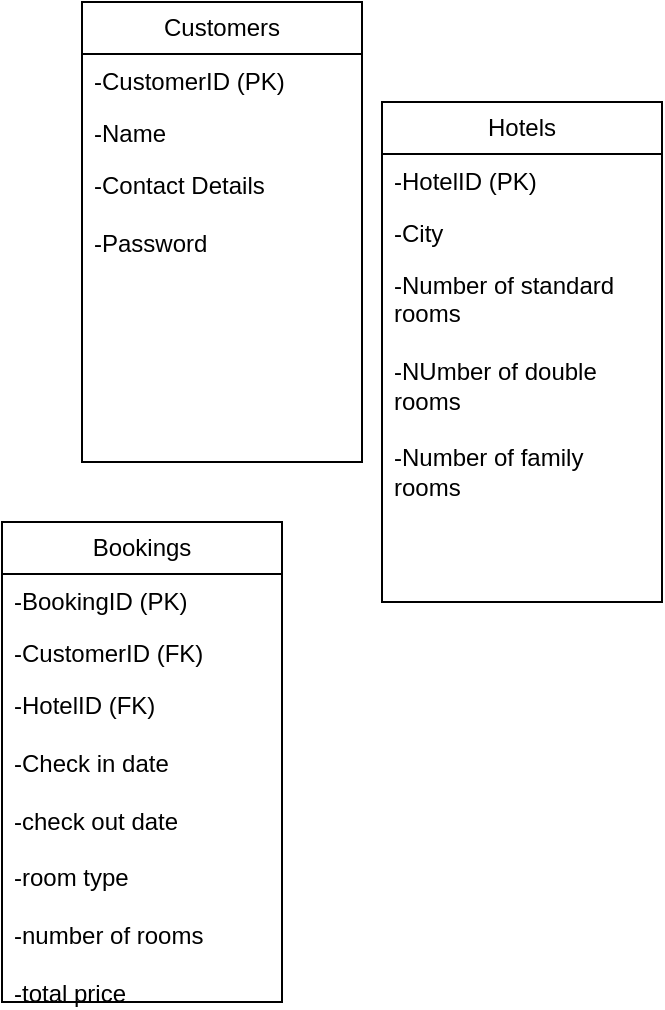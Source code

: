 <mxfile version="24.3.1" type="google">
  <diagram name="Page-1" id="Rqz2K6u-xMOWvPx0Qzg4">
    <mxGraphModel dx="968" dy="410" grid="1" gridSize="10" guides="1" tooltips="1" connect="1" arrows="1" fold="1" page="1" pageScale="1" pageWidth="827" pageHeight="1169" math="0" shadow="0">
      <root>
        <mxCell id="0" />
        <mxCell id="1" parent="0" />
        <mxCell id="q5RekmW284GnCnb9Ayb5-1" value="Customers" style="swimlane;fontStyle=0;childLayout=stackLayout;horizontal=1;startSize=26;fillColor=none;horizontalStack=0;resizeParent=1;resizeParentMax=0;resizeLast=0;collapsible=1;marginBottom=0;whiteSpace=wrap;html=1;" vertex="1" parent="1">
          <mxGeometry x="70" y="50" width="140" height="230" as="geometry" />
        </mxCell>
        <mxCell id="q5RekmW284GnCnb9Ayb5-2" value="-CustomerID (PK)&lt;div&gt;&lt;br&gt;&lt;/div&gt;" style="text;strokeColor=none;fillColor=none;align=left;verticalAlign=top;spacingLeft=4;spacingRight=4;overflow=hidden;rotatable=0;points=[[0,0.5],[1,0.5]];portConstraint=eastwest;whiteSpace=wrap;html=1;" vertex="1" parent="q5RekmW284GnCnb9Ayb5-1">
          <mxGeometry y="26" width="140" height="26" as="geometry" />
        </mxCell>
        <mxCell id="q5RekmW284GnCnb9Ayb5-3" value="-Name&lt;div&gt;&lt;br&gt;&lt;/div&gt;&lt;div&gt;&lt;br&gt;&lt;/div&gt;" style="text;strokeColor=none;fillColor=none;align=left;verticalAlign=top;spacingLeft=4;spacingRight=4;overflow=hidden;rotatable=0;points=[[0,0.5],[1,0.5]];portConstraint=eastwest;whiteSpace=wrap;html=1;" vertex="1" parent="q5RekmW284GnCnb9Ayb5-1">
          <mxGeometry y="52" width="140" height="26" as="geometry" />
        </mxCell>
        <mxCell id="q5RekmW284GnCnb9Ayb5-4" value="-Contact Details&lt;div&gt;&lt;br&gt;&lt;/div&gt;&lt;div&gt;-Password&lt;br&gt;&lt;div&gt;&lt;br&gt;&lt;/div&gt;&lt;div&gt;&lt;br&gt;&lt;/div&gt;&lt;/div&gt;" style="text;strokeColor=none;fillColor=none;align=left;verticalAlign=top;spacingLeft=4;spacingRight=4;overflow=hidden;rotatable=0;points=[[0,0.5],[1,0.5]];portConstraint=eastwest;whiteSpace=wrap;html=1;" vertex="1" parent="q5RekmW284GnCnb9Ayb5-1">
          <mxGeometry y="78" width="140" height="152" as="geometry" />
        </mxCell>
        <mxCell id="q5RekmW284GnCnb9Ayb5-5" value="Hotels" style="swimlane;fontStyle=0;childLayout=stackLayout;horizontal=1;startSize=26;fillColor=none;horizontalStack=0;resizeParent=1;resizeParentMax=0;resizeLast=0;collapsible=1;marginBottom=0;whiteSpace=wrap;html=1;" vertex="1" parent="1">
          <mxGeometry x="220" y="100" width="140" height="250" as="geometry" />
        </mxCell>
        <mxCell id="q5RekmW284GnCnb9Ayb5-6" value="-HotelID (PK)&lt;div&gt;&lt;br&gt;&lt;/div&gt;" style="text;strokeColor=none;fillColor=none;align=left;verticalAlign=top;spacingLeft=4;spacingRight=4;overflow=hidden;rotatable=0;points=[[0,0.5],[1,0.5]];portConstraint=eastwest;whiteSpace=wrap;html=1;" vertex="1" parent="q5RekmW284GnCnb9Ayb5-5">
          <mxGeometry y="26" width="140" height="26" as="geometry" />
        </mxCell>
        <mxCell id="q5RekmW284GnCnb9Ayb5-7" value="-City" style="text;strokeColor=none;fillColor=none;align=left;verticalAlign=top;spacingLeft=4;spacingRight=4;overflow=hidden;rotatable=0;points=[[0,0.5],[1,0.5]];portConstraint=eastwest;whiteSpace=wrap;html=1;" vertex="1" parent="q5RekmW284GnCnb9Ayb5-5">
          <mxGeometry y="52" width="140" height="26" as="geometry" />
        </mxCell>
        <mxCell id="q5RekmW284GnCnb9Ayb5-8" value="-Number of standard rooms&lt;div&gt;&lt;br&gt;&lt;/div&gt;&lt;div&gt;-NUmber of double rooms&lt;/div&gt;&lt;div&gt;&lt;br&gt;&lt;/div&gt;&lt;div&gt;-Number of family rooms&lt;br&gt;&lt;div&gt;&lt;br&gt;&lt;/div&gt;&lt;/div&gt;" style="text;strokeColor=none;fillColor=none;align=left;verticalAlign=top;spacingLeft=4;spacingRight=4;overflow=hidden;rotatable=0;points=[[0,0.5],[1,0.5]];portConstraint=eastwest;whiteSpace=wrap;html=1;" vertex="1" parent="q5RekmW284GnCnb9Ayb5-5">
          <mxGeometry y="78" width="140" height="172" as="geometry" />
        </mxCell>
        <mxCell id="q5RekmW284GnCnb9Ayb5-9" value="Bookings" style="swimlane;fontStyle=0;childLayout=stackLayout;horizontal=1;startSize=26;fillColor=none;horizontalStack=0;resizeParent=1;resizeParentMax=0;resizeLast=0;collapsible=1;marginBottom=0;whiteSpace=wrap;html=1;" vertex="1" parent="1">
          <mxGeometry x="30" y="310" width="140" height="240" as="geometry" />
        </mxCell>
        <mxCell id="q5RekmW284GnCnb9Ayb5-10" value="-BookingID (PK)" style="text;strokeColor=none;fillColor=none;align=left;verticalAlign=top;spacingLeft=4;spacingRight=4;overflow=hidden;rotatable=0;points=[[0,0.5],[1,0.5]];portConstraint=eastwest;whiteSpace=wrap;html=1;" vertex="1" parent="q5RekmW284GnCnb9Ayb5-9">
          <mxGeometry y="26" width="140" height="26" as="geometry" />
        </mxCell>
        <mxCell id="q5RekmW284GnCnb9Ayb5-11" value="-CustomerID (FK)" style="text;strokeColor=none;fillColor=none;align=left;verticalAlign=top;spacingLeft=4;spacingRight=4;overflow=hidden;rotatable=0;points=[[0,0.5],[1,0.5]];portConstraint=eastwest;whiteSpace=wrap;html=1;" vertex="1" parent="q5RekmW284GnCnb9Ayb5-9">
          <mxGeometry y="52" width="140" height="26" as="geometry" />
        </mxCell>
        <mxCell id="q5RekmW284GnCnb9Ayb5-12" value="-HotelID (FK)&lt;div&gt;&lt;br&gt;&lt;/div&gt;&lt;div&gt;-Check in date&lt;/div&gt;&lt;div&gt;&lt;br&gt;&lt;/div&gt;&lt;div&gt;-check out date&lt;/div&gt;&lt;div&gt;&lt;br&gt;&lt;/div&gt;&lt;div&gt;-room type&lt;/div&gt;&lt;div&gt;&lt;br&gt;&lt;/div&gt;&lt;div&gt;-number of rooms&lt;/div&gt;&lt;div&gt;&lt;br&gt;&lt;/div&gt;&lt;div&gt;-total price&lt;/div&gt;&lt;div&gt;&lt;br&gt;&lt;/div&gt;&lt;div&gt;-discount&lt;/div&gt;" style="text;strokeColor=none;fillColor=none;align=left;verticalAlign=top;spacingLeft=4;spacingRight=4;overflow=hidden;rotatable=0;points=[[0,0.5],[1,0.5]];portConstraint=eastwest;whiteSpace=wrap;html=1;" vertex="1" parent="q5RekmW284GnCnb9Ayb5-9">
          <mxGeometry y="78" width="140" height="162" as="geometry" />
        </mxCell>
      </root>
    </mxGraphModel>
  </diagram>
</mxfile>
